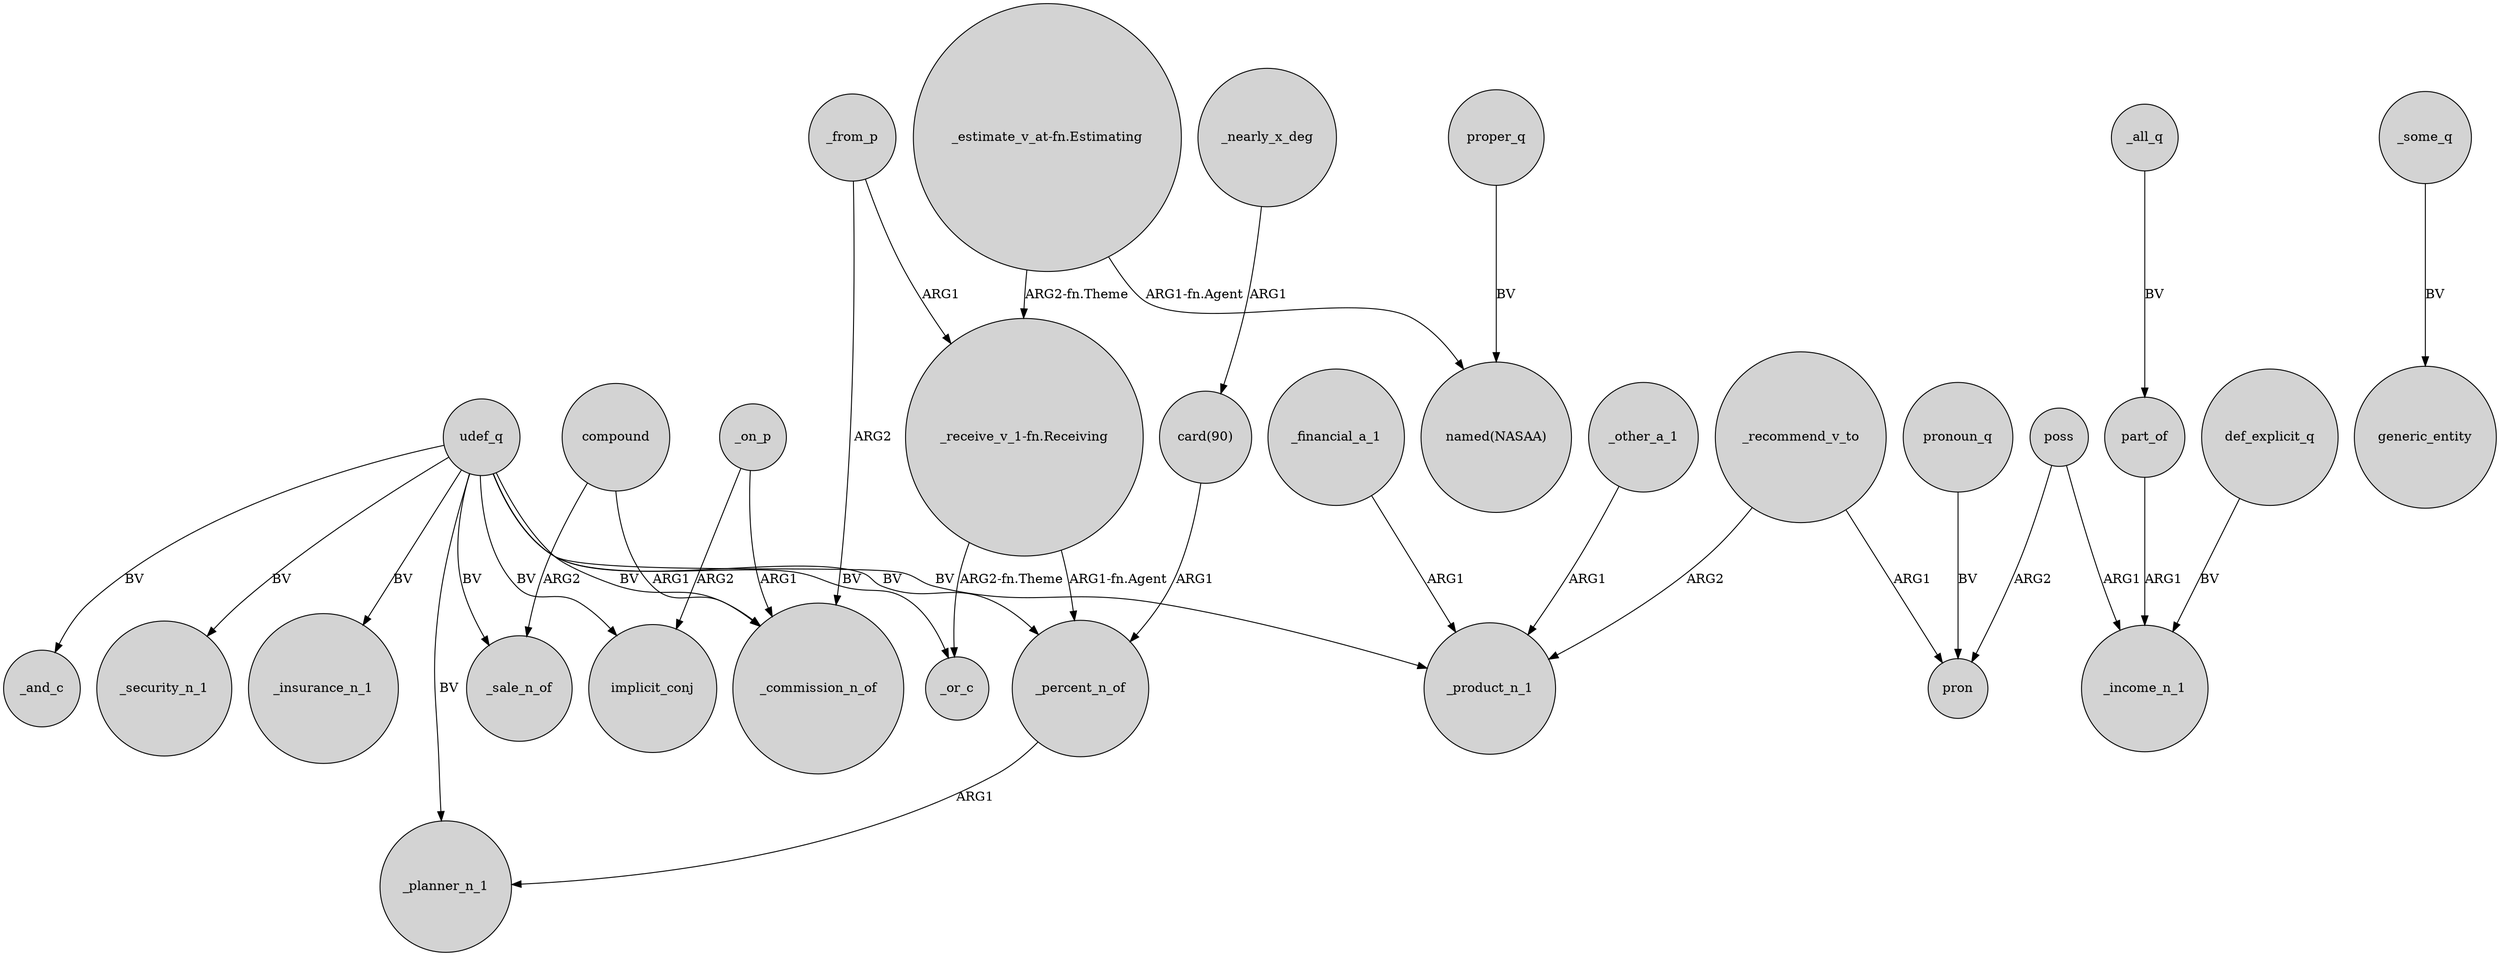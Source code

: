 digraph {
	node [shape=circle style=filled]
	_recommend_v_to -> _product_n_1 [label=ARG2]
	_all_q -> part_of [label=BV]
	poss -> pron [label=ARG2]
	_on_p -> _commission_n_of [label=ARG1]
	part_of -> _income_n_1 [label=ARG1]
	_on_p -> implicit_conj [label=ARG2]
	def_explicit_q -> _income_n_1 [label=BV]
	udef_q -> _insurance_n_1 [label=BV]
	_recommend_v_to -> pron [label=ARG1]
	poss -> _income_n_1 [label=ARG1]
	udef_q -> _or_c [label=BV]
	udef_q -> implicit_conj [label=BV]
	_other_a_1 -> _product_n_1 [label=ARG1]
	pronoun_q -> pron [label=BV]
	"_receive_v_1-fn.Receiving" -> _percent_n_of [label="ARG1-fn.Agent"]
	compound -> _sale_n_of [label=ARG2]
	proper_q -> "named(NASAA)" [label=BV]
	"_estimate_v_at-fn.Estimating" -> "named(NASAA)" [label="ARG1-fn.Agent"]
	udef_q -> _planner_n_1 [label=BV]
	_some_q -> generic_entity [label=BV]
	_percent_n_of -> _planner_n_1 [label=ARG1]
	udef_q -> _commission_n_of [label=BV]
	"card(90)" -> _percent_n_of [label=ARG1]
	_from_p -> _commission_n_of [label=ARG2]
	compound -> _commission_n_of [label=ARG1]
	_from_p -> "_receive_v_1-fn.Receiving" [label=ARG1]
	udef_q -> _sale_n_of [label=BV]
	udef_q -> _product_n_1 [label=BV]
	_nearly_x_deg -> "card(90)" [label=ARG1]
	_financial_a_1 -> _product_n_1 [label=ARG1]
	udef_q -> _percent_n_of [label=BV]
	"_receive_v_1-fn.Receiving" -> _or_c [label="ARG2-fn.Theme"]
	udef_q -> _and_c [label=BV]
	"_estimate_v_at-fn.Estimating" -> "_receive_v_1-fn.Receiving" [label="ARG2-fn.Theme"]
	udef_q -> _security_n_1 [label=BV]
}

